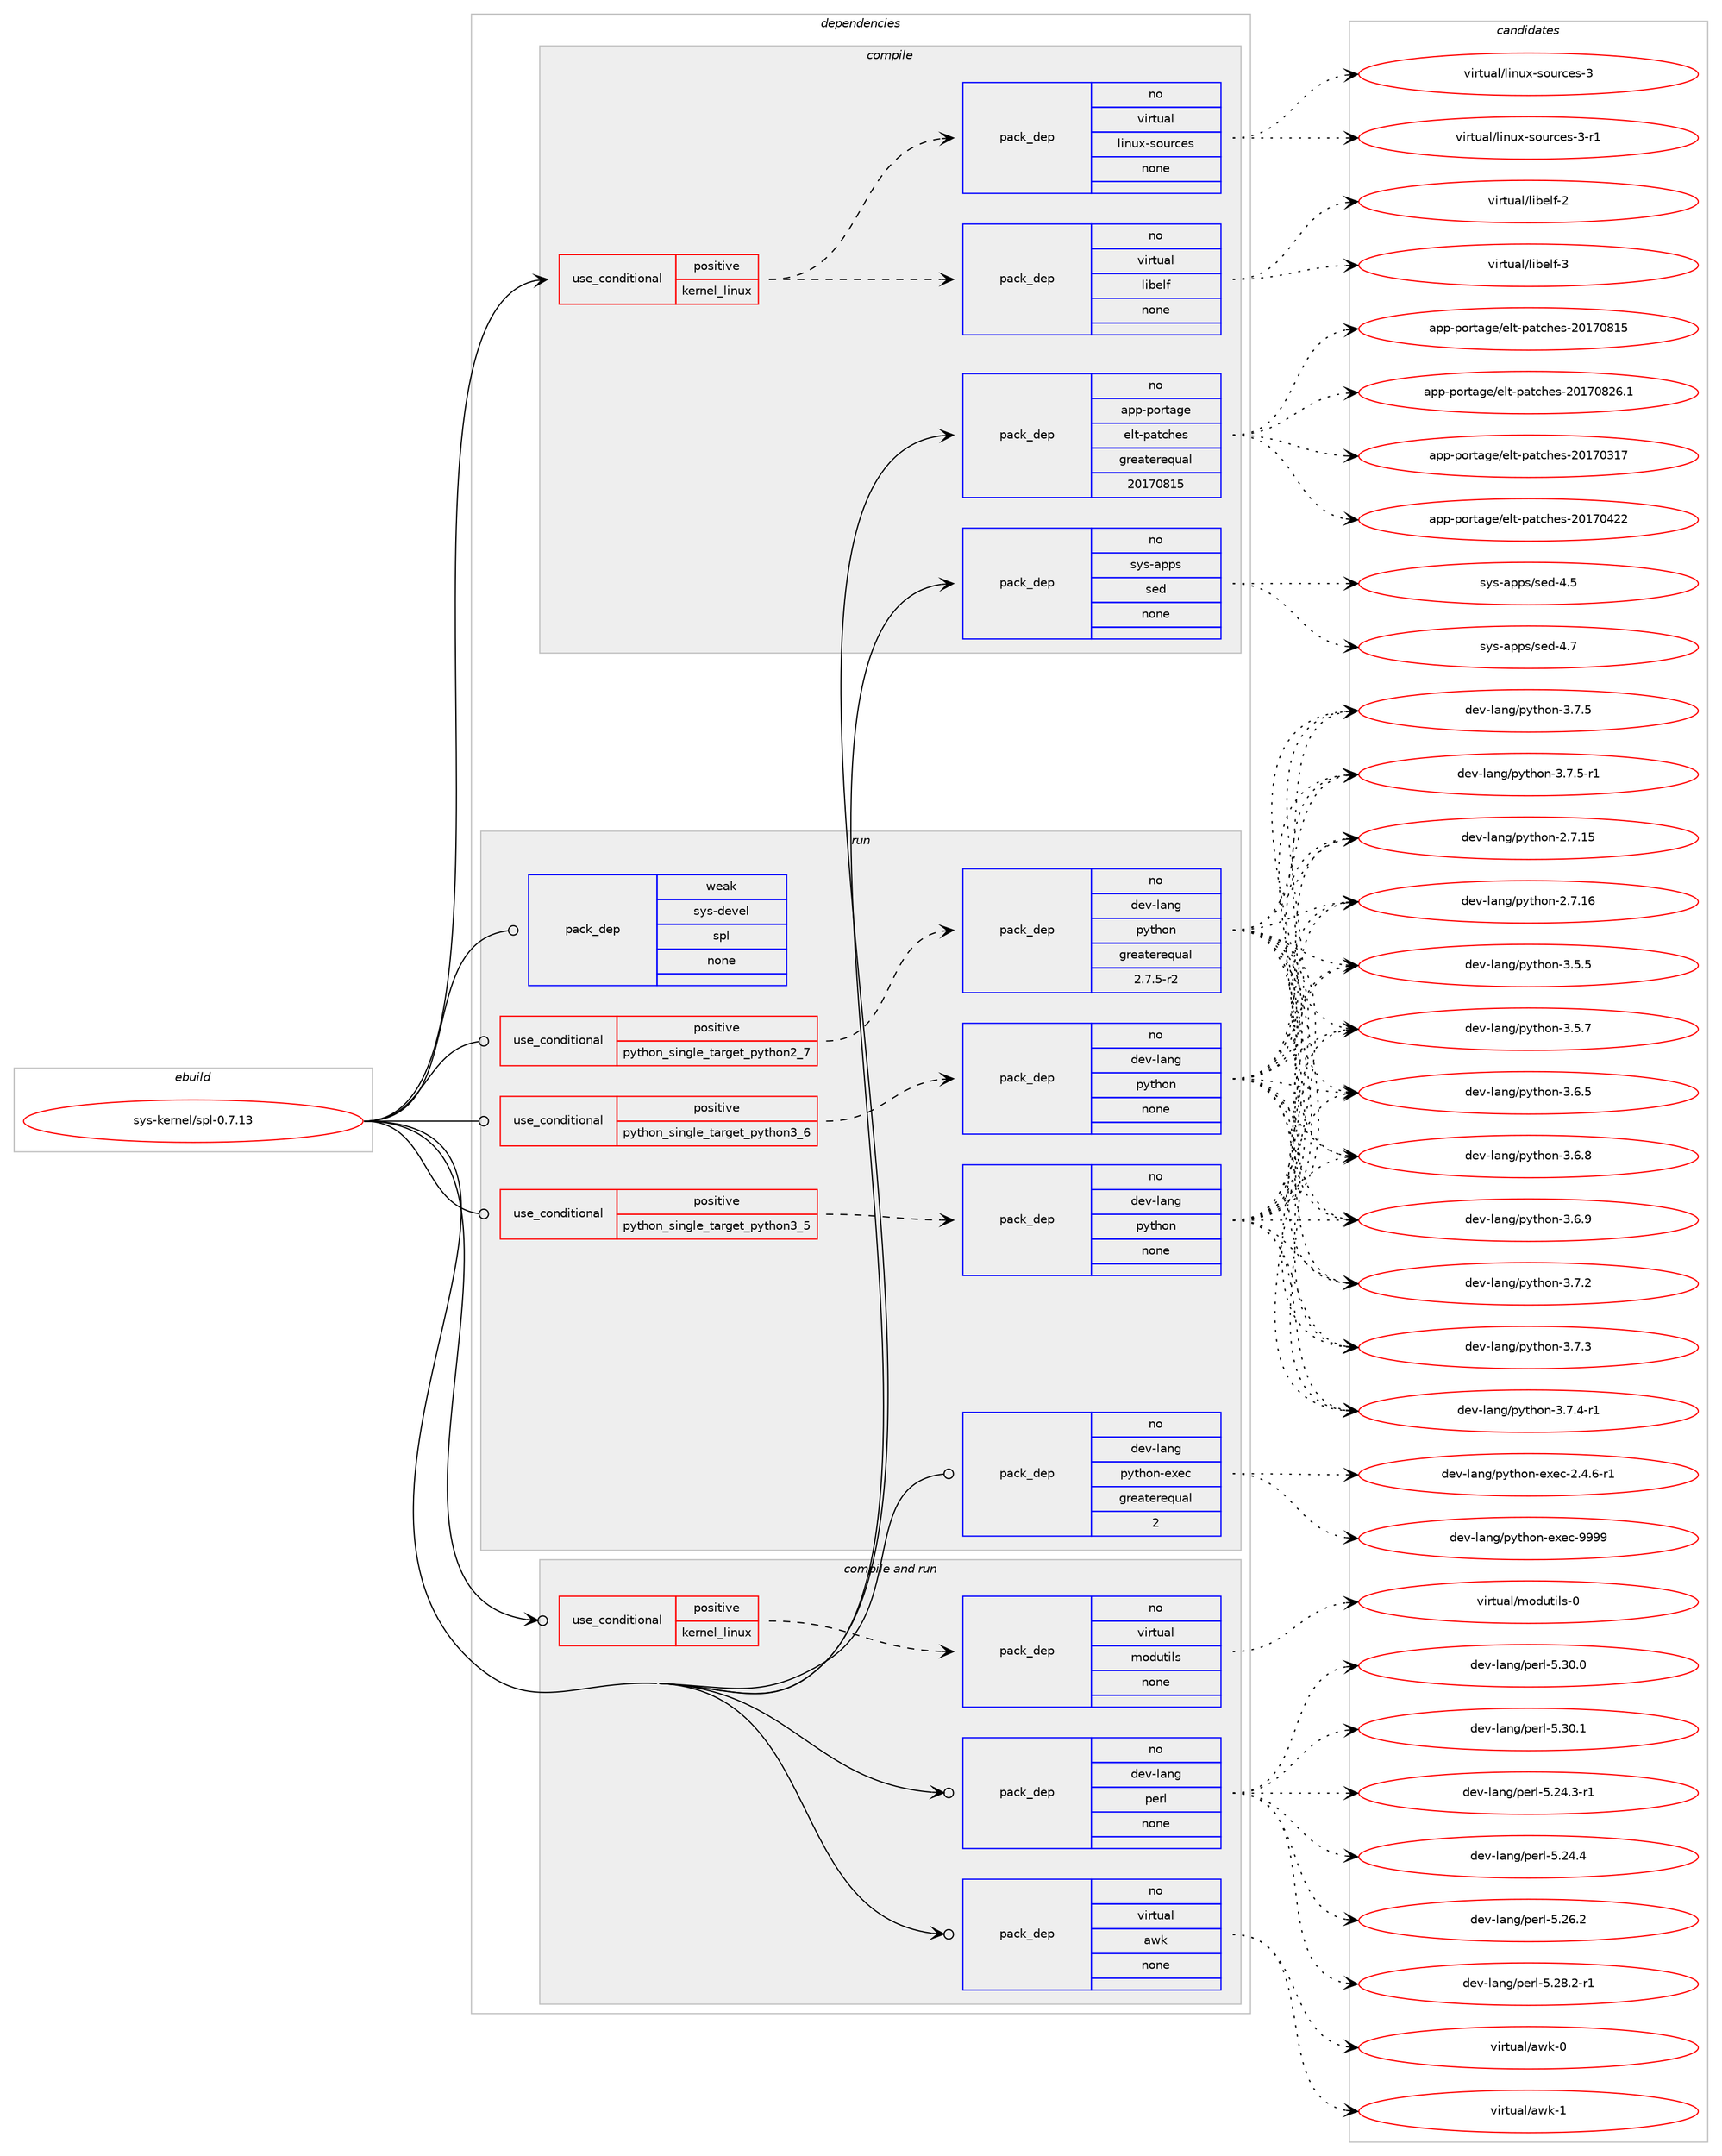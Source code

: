 digraph prolog {

# *************
# Graph options
# *************

newrank=true;
concentrate=true;
compound=true;
graph [rankdir=LR,fontname=Helvetica,fontsize=10,ranksep=1.5];#, ranksep=2.5, nodesep=0.2];
edge  [arrowhead=vee];
node  [fontname=Helvetica,fontsize=10];

# **********
# The ebuild
# **********

subgraph cluster_leftcol {
color=gray;
rank=same;
label=<<i>ebuild</i>>;
id [label="sys-kernel/spl-0.7.13", color=red, width=4, href="../sys-kernel/spl-0.7.13.svg"];
}

# ****************
# The dependencies
# ****************

subgraph cluster_midcol {
color=gray;
label=<<i>dependencies</i>>;
subgraph cluster_compile {
fillcolor="#eeeeee";
style=filled;
label=<<i>compile</i>>;
subgraph cond215197 {
dependency896054 [label=<<TABLE BORDER="0" CELLBORDER="1" CELLSPACING="0" CELLPADDING="4"><TR><TD ROWSPAN="3" CELLPADDING="10">use_conditional</TD></TR><TR><TD>positive</TD></TR><TR><TD>kernel_linux</TD></TR></TABLE>>, shape=none, color=red];
subgraph pack665143 {
dependency896055 [label=<<TABLE BORDER="0" CELLBORDER="1" CELLSPACING="0" CELLPADDING="4" WIDTH="220"><TR><TD ROWSPAN="6" CELLPADDING="30">pack_dep</TD></TR><TR><TD WIDTH="110">no</TD></TR><TR><TD>virtual</TD></TR><TR><TD>linux-sources</TD></TR><TR><TD>none</TD></TR><TR><TD></TD></TR></TABLE>>, shape=none, color=blue];
}
dependency896054:e -> dependency896055:w [weight=20,style="dashed",arrowhead="vee"];
subgraph pack665144 {
dependency896056 [label=<<TABLE BORDER="0" CELLBORDER="1" CELLSPACING="0" CELLPADDING="4" WIDTH="220"><TR><TD ROWSPAN="6" CELLPADDING="30">pack_dep</TD></TR><TR><TD WIDTH="110">no</TD></TR><TR><TD>virtual</TD></TR><TR><TD>libelf</TD></TR><TR><TD>none</TD></TR><TR><TD></TD></TR></TABLE>>, shape=none, color=blue];
}
dependency896054:e -> dependency896056:w [weight=20,style="dashed",arrowhead="vee"];
}
id:e -> dependency896054:w [weight=20,style="solid",arrowhead="vee"];
subgraph pack665145 {
dependency896057 [label=<<TABLE BORDER="0" CELLBORDER="1" CELLSPACING="0" CELLPADDING="4" WIDTH="220"><TR><TD ROWSPAN="6" CELLPADDING="30">pack_dep</TD></TR><TR><TD WIDTH="110">no</TD></TR><TR><TD>app-portage</TD></TR><TR><TD>elt-patches</TD></TR><TR><TD>greaterequal</TD></TR><TR><TD>20170815</TD></TR></TABLE>>, shape=none, color=blue];
}
id:e -> dependency896057:w [weight=20,style="solid",arrowhead="vee"];
subgraph pack665146 {
dependency896058 [label=<<TABLE BORDER="0" CELLBORDER="1" CELLSPACING="0" CELLPADDING="4" WIDTH="220"><TR><TD ROWSPAN="6" CELLPADDING="30">pack_dep</TD></TR><TR><TD WIDTH="110">no</TD></TR><TR><TD>sys-apps</TD></TR><TR><TD>sed</TD></TR><TR><TD>none</TD></TR><TR><TD></TD></TR></TABLE>>, shape=none, color=blue];
}
id:e -> dependency896058:w [weight=20,style="solid",arrowhead="vee"];
}
subgraph cluster_compileandrun {
fillcolor="#eeeeee";
style=filled;
label=<<i>compile and run</i>>;
subgraph cond215198 {
dependency896059 [label=<<TABLE BORDER="0" CELLBORDER="1" CELLSPACING="0" CELLPADDING="4"><TR><TD ROWSPAN="3" CELLPADDING="10">use_conditional</TD></TR><TR><TD>positive</TD></TR><TR><TD>kernel_linux</TD></TR></TABLE>>, shape=none, color=red];
subgraph pack665147 {
dependency896060 [label=<<TABLE BORDER="0" CELLBORDER="1" CELLSPACING="0" CELLPADDING="4" WIDTH="220"><TR><TD ROWSPAN="6" CELLPADDING="30">pack_dep</TD></TR><TR><TD WIDTH="110">no</TD></TR><TR><TD>virtual</TD></TR><TR><TD>modutils</TD></TR><TR><TD>none</TD></TR><TR><TD></TD></TR></TABLE>>, shape=none, color=blue];
}
dependency896059:e -> dependency896060:w [weight=20,style="dashed",arrowhead="vee"];
}
id:e -> dependency896059:w [weight=20,style="solid",arrowhead="odotvee"];
subgraph pack665148 {
dependency896061 [label=<<TABLE BORDER="0" CELLBORDER="1" CELLSPACING="0" CELLPADDING="4" WIDTH="220"><TR><TD ROWSPAN="6" CELLPADDING="30">pack_dep</TD></TR><TR><TD WIDTH="110">no</TD></TR><TR><TD>dev-lang</TD></TR><TR><TD>perl</TD></TR><TR><TD>none</TD></TR><TR><TD></TD></TR></TABLE>>, shape=none, color=blue];
}
id:e -> dependency896061:w [weight=20,style="solid",arrowhead="odotvee"];
subgraph pack665149 {
dependency896062 [label=<<TABLE BORDER="0" CELLBORDER="1" CELLSPACING="0" CELLPADDING="4" WIDTH="220"><TR><TD ROWSPAN="6" CELLPADDING="30">pack_dep</TD></TR><TR><TD WIDTH="110">no</TD></TR><TR><TD>virtual</TD></TR><TR><TD>awk</TD></TR><TR><TD>none</TD></TR><TR><TD></TD></TR></TABLE>>, shape=none, color=blue];
}
id:e -> dependency896062:w [weight=20,style="solid",arrowhead="odotvee"];
}
subgraph cluster_run {
fillcolor="#eeeeee";
style=filled;
label=<<i>run</i>>;
subgraph cond215199 {
dependency896063 [label=<<TABLE BORDER="0" CELLBORDER="1" CELLSPACING="0" CELLPADDING="4"><TR><TD ROWSPAN="3" CELLPADDING="10">use_conditional</TD></TR><TR><TD>positive</TD></TR><TR><TD>python_single_target_python2_7</TD></TR></TABLE>>, shape=none, color=red];
subgraph pack665150 {
dependency896064 [label=<<TABLE BORDER="0" CELLBORDER="1" CELLSPACING="0" CELLPADDING="4" WIDTH="220"><TR><TD ROWSPAN="6" CELLPADDING="30">pack_dep</TD></TR><TR><TD WIDTH="110">no</TD></TR><TR><TD>dev-lang</TD></TR><TR><TD>python</TD></TR><TR><TD>greaterequal</TD></TR><TR><TD>2.7.5-r2</TD></TR></TABLE>>, shape=none, color=blue];
}
dependency896063:e -> dependency896064:w [weight=20,style="dashed",arrowhead="vee"];
}
id:e -> dependency896063:w [weight=20,style="solid",arrowhead="odot"];
subgraph cond215200 {
dependency896065 [label=<<TABLE BORDER="0" CELLBORDER="1" CELLSPACING="0" CELLPADDING="4"><TR><TD ROWSPAN="3" CELLPADDING="10">use_conditional</TD></TR><TR><TD>positive</TD></TR><TR><TD>python_single_target_python3_5</TD></TR></TABLE>>, shape=none, color=red];
subgraph pack665151 {
dependency896066 [label=<<TABLE BORDER="0" CELLBORDER="1" CELLSPACING="0" CELLPADDING="4" WIDTH="220"><TR><TD ROWSPAN="6" CELLPADDING="30">pack_dep</TD></TR><TR><TD WIDTH="110">no</TD></TR><TR><TD>dev-lang</TD></TR><TR><TD>python</TD></TR><TR><TD>none</TD></TR><TR><TD></TD></TR></TABLE>>, shape=none, color=blue];
}
dependency896065:e -> dependency896066:w [weight=20,style="dashed",arrowhead="vee"];
}
id:e -> dependency896065:w [weight=20,style="solid",arrowhead="odot"];
subgraph cond215201 {
dependency896067 [label=<<TABLE BORDER="0" CELLBORDER="1" CELLSPACING="0" CELLPADDING="4"><TR><TD ROWSPAN="3" CELLPADDING="10">use_conditional</TD></TR><TR><TD>positive</TD></TR><TR><TD>python_single_target_python3_6</TD></TR></TABLE>>, shape=none, color=red];
subgraph pack665152 {
dependency896068 [label=<<TABLE BORDER="0" CELLBORDER="1" CELLSPACING="0" CELLPADDING="4" WIDTH="220"><TR><TD ROWSPAN="6" CELLPADDING="30">pack_dep</TD></TR><TR><TD WIDTH="110">no</TD></TR><TR><TD>dev-lang</TD></TR><TR><TD>python</TD></TR><TR><TD>none</TD></TR><TR><TD></TD></TR></TABLE>>, shape=none, color=blue];
}
dependency896067:e -> dependency896068:w [weight=20,style="dashed",arrowhead="vee"];
}
id:e -> dependency896067:w [weight=20,style="solid",arrowhead="odot"];
subgraph pack665153 {
dependency896069 [label=<<TABLE BORDER="0" CELLBORDER="1" CELLSPACING="0" CELLPADDING="4" WIDTH="220"><TR><TD ROWSPAN="6" CELLPADDING="30">pack_dep</TD></TR><TR><TD WIDTH="110">no</TD></TR><TR><TD>dev-lang</TD></TR><TR><TD>python-exec</TD></TR><TR><TD>greaterequal</TD></TR><TR><TD>2</TD></TR></TABLE>>, shape=none, color=blue];
}
id:e -> dependency896069:w [weight=20,style="solid",arrowhead="odot"];
subgraph pack665154 {
dependency896070 [label=<<TABLE BORDER="0" CELLBORDER="1" CELLSPACING="0" CELLPADDING="4" WIDTH="220"><TR><TD ROWSPAN="6" CELLPADDING="30">pack_dep</TD></TR><TR><TD WIDTH="110">weak</TD></TR><TR><TD>sys-devel</TD></TR><TR><TD>spl</TD></TR><TR><TD>none</TD></TR><TR><TD></TD></TR></TABLE>>, shape=none, color=blue];
}
id:e -> dependency896070:w [weight=20,style="solid",arrowhead="odot"];
}
}

# **************
# The candidates
# **************

subgraph cluster_choices {
rank=same;
color=gray;
label=<<i>candidates</i>>;

subgraph choice665143 {
color=black;
nodesep=1;
choice118105114116117971084710810511011712045115111117114991011154551 [label="virtual/linux-sources-3", color=red, width=4,href="../virtual/linux-sources-3.svg"];
choice1181051141161179710847108105110117120451151111171149910111545514511449 [label="virtual/linux-sources-3-r1", color=red, width=4,href="../virtual/linux-sources-3-r1.svg"];
dependency896055:e -> choice118105114116117971084710810511011712045115111117114991011154551:w [style=dotted,weight="100"];
dependency896055:e -> choice1181051141161179710847108105110117120451151111171149910111545514511449:w [style=dotted,weight="100"];
}
subgraph choice665144 {
color=black;
nodesep=1;
choice1181051141161179710847108105981011081024550 [label="virtual/libelf-2", color=red, width=4,href="../virtual/libelf-2.svg"];
choice1181051141161179710847108105981011081024551 [label="virtual/libelf-3", color=red, width=4,href="../virtual/libelf-3.svg"];
dependency896056:e -> choice1181051141161179710847108105981011081024550:w [style=dotted,weight="100"];
dependency896056:e -> choice1181051141161179710847108105981011081024551:w [style=dotted,weight="100"];
}
subgraph choice665145 {
color=black;
nodesep=1;
choice97112112451121111141169710310147101108116451129711699104101115455048495548514955 [label="app-portage/elt-patches-20170317", color=red, width=4,href="../app-portage/elt-patches-20170317.svg"];
choice97112112451121111141169710310147101108116451129711699104101115455048495548525050 [label="app-portage/elt-patches-20170422", color=red, width=4,href="../app-portage/elt-patches-20170422.svg"];
choice97112112451121111141169710310147101108116451129711699104101115455048495548564953 [label="app-portage/elt-patches-20170815", color=red, width=4,href="../app-portage/elt-patches-20170815.svg"];
choice971121124511211111411697103101471011081164511297116991041011154550484955485650544649 [label="app-portage/elt-patches-20170826.1", color=red, width=4,href="../app-portage/elt-patches-20170826.1.svg"];
dependency896057:e -> choice97112112451121111141169710310147101108116451129711699104101115455048495548514955:w [style=dotted,weight="100"];
dependency896057:e -> choice97112112451121111141169710310147101108116451129711699104101115455048495548525050:w [style=dotted,weight="100"];
dependency896057:e -> choice97112112451121111141169710310147101108116451129711699104101115455048495548564953:w [style=dotted,weight="100"];
dependency896057:e -> choice971121124511211111411697103101471011081164511297116991041011154550484955485650544649:w [style=dotted,weight="100"];
}
subgraph choice665146 {
color=black;
nodesep=1;
choice11512111545971121121154711510110045524653 [label="sys-apps/sed-4.5", color=red, width=4,href="../sys-apps/sed-4.5.svg"];
choice11512111545971121121154711510110045524655 [label="sys-apps/sed-4.7", color=red, width=4,href="../sys-apps/sed-4.7.svg"];
dependency896058:e -> choice11512111545971121121154711510110045524653:w [style=dotted,weight="100"];
dependency896058:e -> choice11512111545971121121154711510110045524655:w [style=dotted,weight="100"];
}
subgraph choice665147 {
color=black;
nodesep=1;
choice11810511411611797108471091111001171161051081154548 [label="virtual/modutils-0", color=red, width=4,href="../virtual/modutils-0.svg"];
dependency896060:e -> choice11810511411611797108471091111001171161051081154548:w [style=dotted,weight="100"];
}
subgraph choice665148 {
color=black;
nodesep=1;
choice100101118451089711010347112101114108455346505246514511449 [label="dev-lang/perl-5.24.3-r1", color=red, width=4,href="../dev-lang/perl-5.24.3-r1.svg"];
choice10010111845108971101034711210111410845534650524652 [label="dev-lang/perl-5.24.4", color=red, width=4,href="../dev-lang/perl-5.24.4.svg"];
choice10010111845108971101034711210111410845534650544650 [label="dev-lang/perl-5.26.2", color=red, width=4,href="../dev-lang/perl-5.26.2.svg"];
choice100101118451089711010347112101114108455346505646504511449 [label="dev-lang/perl-5.28.2-r1", color=red, width=4,href="../dev-lang/perl-5.28.2-r1.svg"];
choice10010111845108971101034711210111410845534651484648 [label="dev-lang/perl-5.30.0", color=red, width=4,href="../dev-lang/perl-5.30.0.svg"];
choice10010111845108971101034711210111410845534651484649 [label="dev-lang/perl-5.30.1", color=red, width=4,href="../dev-lang/perl-5.30.1.svg"];
dependency896061:e -> choice100101118451089711010347112101114108455346505246514511449:w [style=dotted,weight="100"];
dependency896061:e -> choice10010111845108971101034711210111410845534650524652:w [style=dotted,weight="100"];
dependency896061:e -> choice10010111845108971101034711210111410845534650544650:w [style=dotted,weight="100"];
dependency896061:e -> choice100101118451089711010347112101114108455346505646504511449:w [style=dotted,weight="100"];
dependency896061:e -> choice10010111845108971101034711210111410845534651484648:w [style=dotted,weight="100"];
dependency896061:e -> choice10010111845108971101034711210111410845534651484649:w [style=dotted,weight="100"];
}
subgraph choice665149 {
color=black;
nodesep=1;
choice1181051141161179710847971191074548 [label="virtual/awk-0", color=red, width=4,href="../virtual/awk-0.svg"];
choice1181051141161179710847971191074549 [label="virtual/awk-1", color=red, width=4,href="../virtual/awk-1.svg"];
dependency896062:e -> choice1181051141161179710847971191074548:w [style=dotted,weight="100"];
dependency896062:e -> choice1181051141161179710847971191074549:w [style=dotted,weight="100"];
}
subgraph choice665150 {
color=black;
nodesep=1;
choice10010111845108971101034711212111610411111045504655464953 [label="dev-lang/python-2.7.15", color=red, width=4,href="../dev-lang/python-2.7.15.svg"];
choice10010111845108971101034711212111610411111045504655464954 [label="dev-lang/python-2.7.16", color=red, width=4,href="../dev-lang/python-2.7.16.svg"];
choice100101118451089711010347112121116104111110455146534653 [label="dev-lang/python-3.5.5", color=red, width=4,href="../dev-lang/python-3.5.5.svg"];
choice100101118451089711010347112121116104111110455146534655 [label="dev-lang/python-3.5.7", color=red, width=4,href="../dev-lang/python-3.5.7.svg"];
choice100101118451089711010347112121116104111110455146544653 [label="dev-lang/python-3.6.5", color=red, width=4,href="../dev-lang/python-3.6.5.svg"];
choice100101118451089711010347112121116104111110455146544656 [label="dev-lang/python-3.6.8", color=red, width=4,href="../dev-lang/python-3.6.8.svg"];
choice100101118451089711010347112121116104111110455146544657 [label="dev-lang/python-3.6.9", color=red, width=4,href="../dev-lang/python-3.6.9.svg"];
choice100101118451089711010347112121116104111110455146554650 [label="dev-lang/python-3.7.2", color=red, width=4,href="../dev-lang/python-3.7.2.svg"];
choice100101118451089711010347112121116104111110455146554651 [label="dev-lang/python-3.7.3", color=red, width=4,href="../dev-lang/python-3.7.3.svg"];
choice1001011184510897110103471121211161041111104551465546524511449 [label="dev-lang/python-3.7.4-r1", color=red, width=4,href="../dev-lang/python-3.7.4-r1.svg"];
choice100101118451089711010347112121116104111110455146554653 [label="dev-lang/python-3.7.5", color=red, width=4,href="../dev-lang/python-3.7.5.svg"];
choice1001011184510897110103471121211161041111104551465546534511449 [label="dev-lang/python-3.7.5-r1", color=red, width=4,href="../dev-lang/python-3.7.5-r1.svg"];
dependency896064:e -> choice10010111845108971101034711212111610411111045504655464953:w [style=dotted,weight="100"];
dependency896064:e -> choice10010111845108971101034711212111610411111045504655464954:w [style=dotted,weight="100"];
dependency896064:e -> choice100101118451089711010347112121116104111110455146534653:w [style=dotted,weight="100"];
dependency896064:e -> choice100101118451089711010347112121116104111110455146534655:w [style=dotted,weight="100"];
dependency896064:e -> choice100101118451089711010347112121116104111110455146544653:w [style=dotted,weight="100"];
dependency896064:e -> choice100101118451089711010347112121116104111110455146544656:w [style=dotted,weight="100"];
dependency896064:e -> choice100101118451089711010347112121116104111110455146544657:w [style=dotted,weight="100"];
dependency896064:e -> choice100101118451089711010347112121116104111110455146554650:w [style=dotted,weight="100"];
dependency896064:e -> choice100101118451089711010347112121116104111110455146554651:w [style=dotted,weight="100"];
dependency896064:e -> choice1001011184510897110103471121211161041111104551465546524511449:w [style=dotted,weight="100"];
dependency896064:e -> choice100101118451089711010347112121116104111110455146554653:w [style=dotted,weight="100"];
dependency896064:e -> choice1001011184510897110103471121211161041111104551465546534511449:w [style=dotted,weight="100"];
}
subgraph choice665151 {
color=black;
nodesep=1;
choice10010111845108971101034711212111610411111045504655464953 [label="dev-lang/python-2.7.15", color=red, width=4,href="../dev-lang/python-2.7.15.svg"];
choice10010111845108971101034711212111610411111045504655464954 [label="dev-lang/python-2.7.16", color=red, width=4,href="../dev-lang/python-2.7.16.svg"];
choice100101118451089711010347112121116104111110455146534653 [label="dev-lang/python-3.5.5", color=red, width=4,href="../dev-lang/python-3.5.5.svg"];
choice100101118451089711010347112121116104111110455146534655 [label="dev-lang/python-3.5.7", color=red, width=4,href="../dev-lang/python-3.5.7.svg"];
choice100101118451089711010347112121116104111110455146544653 [label="dev-lang/python-3.6.5", color=red, width=4,href="../dev-lang/python-3.6.5.svg"];
choice100101118451089711010347112121116104111110455146544656 [label="dev-lang/python-3.6.8", color=red, width=4,href="../dev-lang/python-3.6.8.svg"];
choice100101118451089711010347112121116104111110455146544657 [label="dev-lang/python-3.6.9", color=red, width=4,href="../dev-lang/python-3.6.9.svg"];
choice100101118451089711010347112121116104111110455146554650 [label="dev-lang/python-3.7.2", color=red, width=4,href="../dev-lang/python-3.7.2.svg"];
choice100101118451089711010347112121116104111110455146554651 [label="dev-lang/python-3.7.3", color=red, width=4,href="../dev-lang/python-3.7.3.svg"];
choice1001011184510897110103471121211161041111104551465546524511449 [label="dev-lang/python-3.7.4-r1", color=red, width=4,href="../dev-lang/python-3.7.4-r1.svg"];
choice100101118451089711010347112121116104111110455146554653 [label="dev-lang/python-3.7.5", color=red, width=4,href="../dev-lang/python-3.7.5.svg"];
choice1001011184510897110103471121211161041111104551465546534511449 [label="dev-lang/python-3.7.5-r1", color=red, width=4,href="../dev-lang/python-3.7.5-r1.svg"];
dependency896066:e -> choice10010111845108971101034711212111610411111045504655464953:w [style=dotted,weight="100"];
dependency896066:e -> choice10010111845108971101034711212111610411111045504655464954:w [style=dotted,weight="100"];
dependency896066:e -> choice100101118451089711010347112121116104111110455146534653:w [style=dotted,weight="100"];
dependency896066:e -> choice100101118451089711010347112121116104111110455146534655:w [style=dotted,weight="100"];
dependency896066:e -> choice100101118451089711010347112121116104111110455146544653:w [style=dotted,weight="100"];
dependency896066:e -> choice100101118451089711010347112121116104111110455146544656:w [style=dotted,weight="100"];
dependency896066:e -> choice100101118451089711010347112121116104111110455146544657:w [style=dotted,weight="100"];
dependency896066:e -> choice100101118451089711010347112121116104111110455146554650:w [style=dotted,weight="100"];
dependency896066:e -> choice100101118451089711010347112121116104111110455146554651:w [style=dotted,weight="100"];
dependency896066:e -> choice1001011184510897110103471121211161041111104551465546524511449:w [style=dotted,weight="100"];
dependency896066:e -> choice100101118451089711010347112121116104111110455146554653:w [style=dotted,weight="100"];
dependency896066:e -> choice1001011184510897110103471121211161041111104551465546534511449:w [style=dotted,weight="100"];
}
subgraph choice665152 {
color=black;
nodesep=1;
choice10010111845108971101034711212111610411111045504655464953 [label="dev-lang/python-2.7.15", color=red, width=4,href="../dev-lang/python-2.7.15.svg"];
choice10010111845108971101034711212111610411111045504655464954 [label="dev-lang/python-2.7.16", color=red, width=4,href="../dev-lang/python-2.7.16.svg"];
choice100101118451089711010347112121116104111110455146534653 [label="dev-lang/python-3.5.5", color=red, width=4,href="../dev-lang/python-3.5.5.svg"];
choice100101118451089711010347112121116104111110455146534655 [label="dev-lang/python-3.5.7", color=red, width=4,href="../dev-lang/python-3.5.7.svg"];
choice100101118451089711010347112121116104111110455146544653 [label="dev-lang/python-3.6.5", color=red, width=4,href="../dev-lang/python-3.6.5.svg"];
choice100101118451089711010347112121116104111110455146544656 [label="dev-lang/python-3.6.8", color=red, width=4,href="../dev-lang/python-3.6.8.svg"];
choice100101118451089711010347112121116104111110455146544657 [label="dev-lang/python-3.6.9", color=red, width=4,href="../dev-lang/python-3.6.9.svg"];
choice100101118451089711010347112121116104111110455146554650 [label="dev-lang/python-3.7.2", color=red, width=4,href="../dev-lang/python-3.7.2.svg"];
choice100101118451089711010347112121116104111110455146554651 [label="dev-lang/python-3.7.3", color=red, width=4,href="../dev-lang/python-3.7.3.svg"];
choice1001011184510897110103471121211161041111104551465546524511449 [label="dev-lang/python-3.7.4-r1", color=red, width=4,href="../dev-lang/python-3.7.4-r1.svg"];
choice100101118451089711010347112121116104111110455146554653 [label="dev-lang/python-3.7.5", color=red, width=4,href="../dev-lang/python-3.7.5.svg"];
choice1001011184510897110103471121211161041111104551465546534511449 [label="dev-lang/python-3.7.5-r1", color=red, width=4,href="../dev-lang/python-3.7.5-r1.svg"];
dependency896068:e -> choice10010111845108971101034711212111610411111045504655464953:w [style=dotted,weight="100"];
dependency896068:e -> choice10010111845108971101034711212111610411111045504655464954:w [style=dotted,weight="100"];
dependency896068:e -> choice100101118451089711010347112121116104111110455146534653:w [style=dotted,weight="100"];
dependency896068:e -> choice100101118451089711010347112121116104111110455146534655:w [style=dotted,weight="100"];
dependency896068:e -> choice100101118451089711010347112121116104111110455146544653:w [style=dotted,weight="100"];
dependency896068:e -> choice100101118451089711010347112121116104111110455146544656:w [style=dotted,weight="100"];
dependency896068:e -> choice100101118451089711010347112121116104111110455146544657:w [style=dotted,weight="100"];
dependency896068:e -> choice100101118451089711010347112121116104111110455146554650:w [style=dotted,weight="100"];
dependency896068:e -> choice100101118451089711010347112121116104111110455146554651:w [style=dotted,weight="100"];
dependency896068:e -> choice1001011184510897110103471121211161041111104551465546524511449:w [style=dotted,weight="100"];
dependency896068:e -> choice100101118451089711010347112121116104111110455146554653:w [style=dotted,weight="100"];
dependency896068:e -> choice1001011184510897110103471121211161041111104551465546534511449:w [style=dotted,weight="100"];
}
subgraph choice665153 {
color=black;
nodesep=1;
choice10010111845108971101034711212111610411111045101120101994550465246544511449 [label="dev-lang/python-exec-2.4.6-r1", color=red, width=4,href="../dev-lang/python-exec-2.4.6-r1.svg"];
choice10010111845108971101034711212111610411111045101120101994557575757 [label="dev-lang/python-exec-9999", color=red, width=4,href="../dev-lang/python-exec-9999.svg"];
dependency896069:e -> choice10010111845108971101034711212111610411111045101120101994550465246544511449:w [style=dotted,weight="100"];
dependency896069:e -> choice10010111845108971101034711212111610411111045101120101994557575757:w [style=dotted,weight="100"];
}
subgraph choice665154 {
color=black;
nodesep=1;
}
}

}

